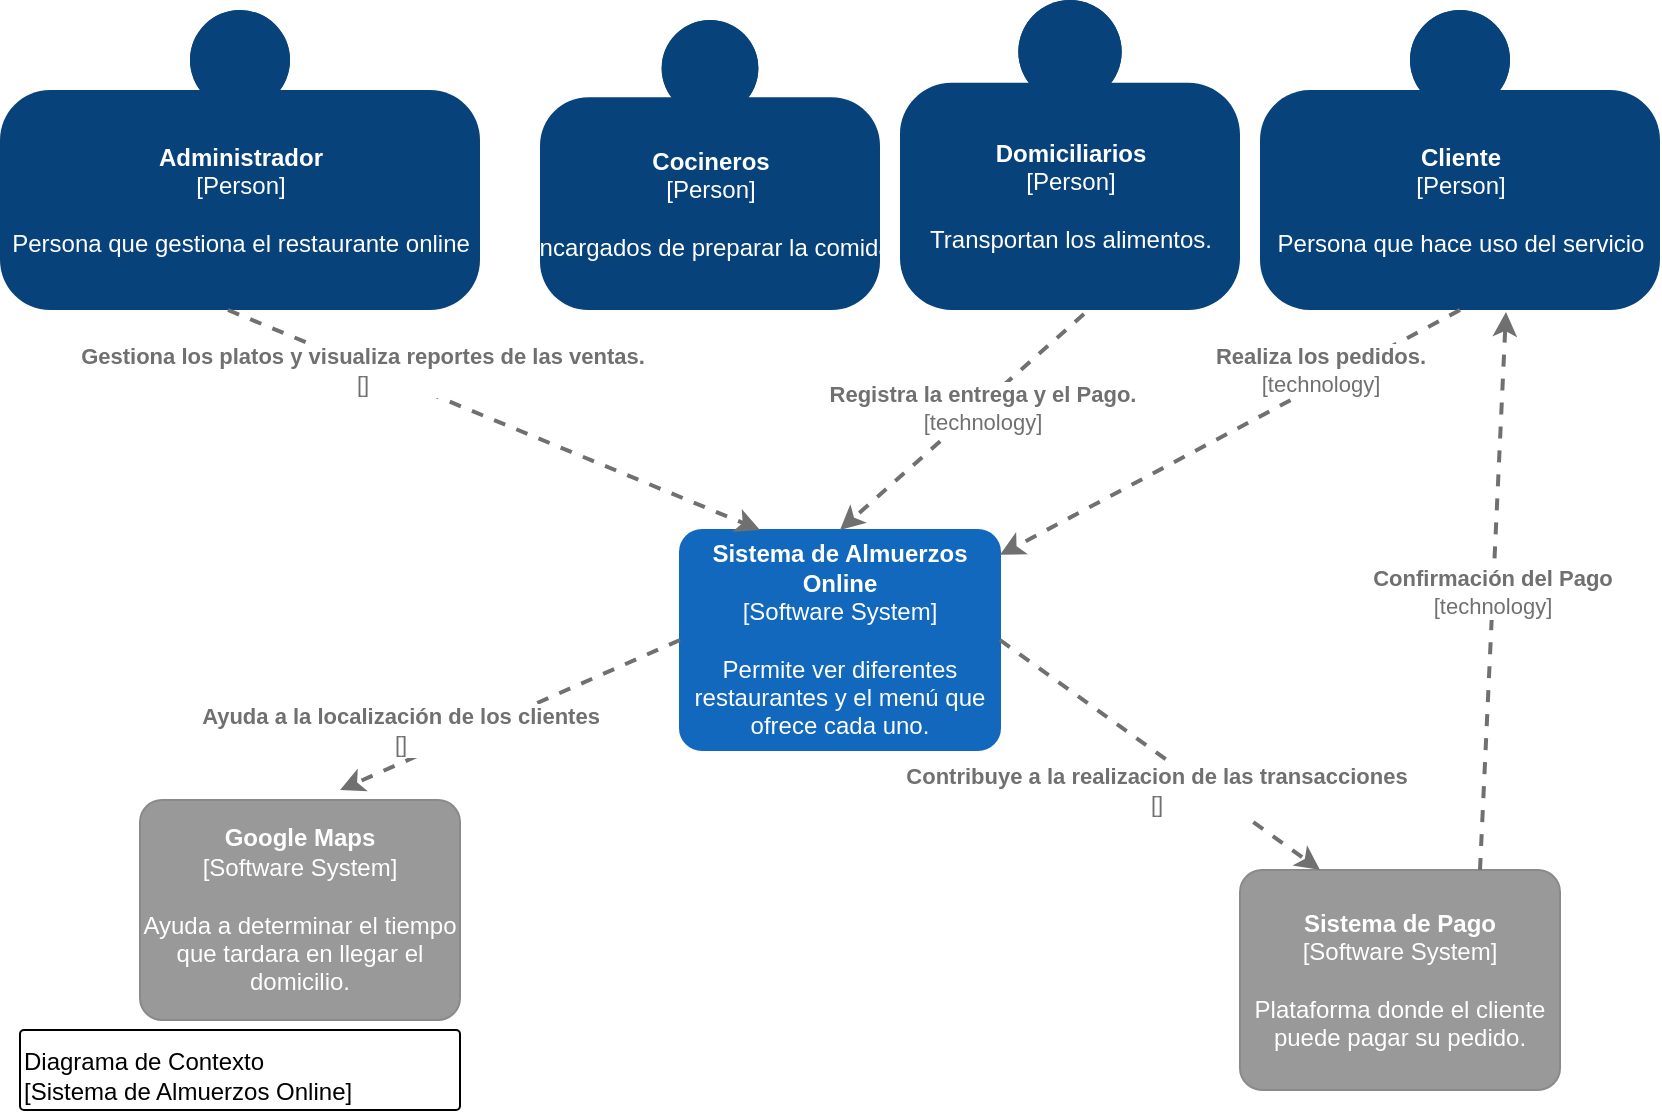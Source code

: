 <mxfile version="14.4.2" type="github" pages="3">
  <diagram id="F5RJsY-xPunRCq_uTcoo" name="Digrama Contexto">
    <mxGraphModel dx="1320" dy="516" grid="1" gridSize="10" guides="1" tooltips="1" connect="1" arrows="1" fold="1" page="1" pageScale="1" pageWidth="827" pageHeight="1169" math="0" shadow="0">
      <root>
        <mxCell id="0" />
        <mxCell id="1" parent="0" />
        <object placeholders="1" c4Name="Administrador" c4Type="Person" c4Description="Persona que gestiona el restaurante online" label="&lt;b&gt;%c4Name%&lt;/b&gt;&lt;div&gt;[%c4Type%]&lt;/div&gt;&lt;br&gt;&lt;div&gt;%c4Description%&lt;/div&gt;" id="WCCtJTzR_3BLSYBPGst0-1">
          <mxCell style="html=1;dashed=0;whitespace=wrap;fillColor=#08427b;strokeColor=none;fontColor=#ffffff;shape=mxgraph.c4.person;align=center;metaEdit=1;points=[[0.5,0,0],[1,0.5,0],[1,0.75,0],[0.75,1,0],[0.5,1,0],[0.25,1,0],[0,0.75,0],[0,0.5,0]];metaData={&quot;c4Type&quot;:{&quot;editable&quot;:false}};" parent="1" vertex="1">
            <mxGeometry y="80" width="240" height="150" as="geometry" />
          </mxCell>
        </object>
        <object placeholders="1" c4Name="Cliente" c4Type="Person" c4Description="Persona que hace uso del servicio" label="&lt;b&gt;%c4Name%&lt;/b&gt;&lt;div&gt;[%c4Type%]&lt;/div&gt;&lt;br&gt;&lt;div&gt;%c4Description%&lt;/div&gt;" id="WCCtJTzR_3BLSYBPGst0-2">
          <mxCell style="html=1;dashed=0;whitespace=wrap;fillColor=#08427b;strokeColor=none;fontColor=#ffffff;shape=mxgraph.c4.person;align=center;metaEdit=1;points=[[0.5,0,0],[1,0.5,0],[1,0.75,0],[0.75,1,0],[0.5,1,0],[0.25,1,0],[0,0.75,0],[0,0.5,0]];metaData={&quot;c4Type&quot;:{&quot;editable&quot;:false}};" parent="1" vertex="1">
            <mxGeometry x="630" y="80" width="200" height="150" as="geometry" />
          </mxCell>
        </object>
        <object placeholders="1" c4Name="Domiciliarios" c4Type="Person" c4Description="Transportan los alimentos." label="&lt;b&gt;%c4Name%&lt;/b&gt;&lt;div&gt;[%c4Type%]&lt;/div&gt;&lt;br&gt;&lt;div&gt;%c4Description%&lt;/div&gt;" id="WCCtJTzR_3BLSYBPGst0-3">
          <mxCell style="html=1;dashed=0;whitespace=wrap;fillColor=#08427b;strokeColor=none;fontColor=#ffffff;shape=mxgraph.c4.person;align=center;metaEdit=1;points=[[0.5,0,0],[1,0.5,0],[1,0.75,0],[0.75,1,0],[0.5,1,0],[0.25,1,0],[0,0.75,0],[0,0.5,0]];metaData={&quot;c4Type&quot;:{&quot;editable&quot;:false}};" parent="1" vertex="1">
            <mxGeometry x="450" y="75" width="170" height="155" as="geometry" />
          </mxCell>
        </object>
        <object placeholders="1" c4Name="Cocineros" c4Type="Person" c4Description="Encargados de preparar la comida." label="&lt;b&gt;%c4Name%&lt;/b&gt;&lt;div&gt;[%c4Type%]&lt;/div&gt;&lt;br&gt;&lt;div&gt;%c4Description%&lt;/div&gt;" id="WCCtJTzR_3BLSYBPGst0-5">
          <mxCell style="html=1;dashed=0;whitespace=wrap;fillColor=#08427b;strokeColor=none;fontColor=#ffffff;shape=mxgraph.c4.person;align=center;metaEdit=1;points=[[0.5,0,0],[1,0.5,0],[1,0.75,0],[0.75,1,0],[0.5,1,0],[0.25,1,0],[0,0.75,0],[0,0.5,0]];metaData={&quot;c4Type&quot;:{&quot;editable&quot;:false}};" parent="1" vertex="1">
            <mxGeometry x="270" y="85" width="170" height="145" as="geometry" />
          </mxCell>
        </object>
        <object placeholders="1" c4Name="Sistema de Pago" c4Type="Software System" c4Description="Plataforma donde el cliente puede pagar su pedido." label="&lt;b&gt;%c4Name%&lt;/b&gt;&lt;div&gt;[%c4Type%]&lt;/div&gt;&lt;br&gt;&lt;div&gt;%c4Description%&lt;/div&gt;" id="WCCtJTzR_3BLSYBPGst0-7">
          <mxCell style="rounded=1;whiteSpace=wrap;html=1;labelBackgroundColor=none;fillColor=#999999;fontColor=#ffffff;align=center;arcSize=10;strokeColor=#8A8A8A;metaEdit=1;metaData={&quot;c4Type&quot;:{&quot;editable&quot;:false}};points=[[0.25,0,0],[0.5,0,0],[0.75,0,0],[1,0.25,0],[1,0.5,0],[1,0.75,0],[0.75,1,0],[0.5,1,0],[0.25,1,0],[0,0.75,0],[0,0.5,0],[0,0.25,0]];" parent="1" vertex="1">
            <mxGeometry x="620" y="510" width="160" height="110.0" as="geometry" />
          </mxCell>
        </object>
        <object placeholders="1" c4Name="Google Maps" c4Type="Software System" c4Description="Ayuda a determinar el tiempo que tardara en llegar el domicilio." label="&lt;b&gt;%c4Name%&lt;/b&gt;&lt;div&gt;[%c4Type%]&lt;/div&gt;&lt;br&gt;&lt;div&gt;%c4Description%&lt;/div&gt;" id="WCCtJTzR_3BLSYBPGst0-8">
          <mxCell style="rounded=1;whiteSpace=wrap;html=1;labelBackgroundColor=none;fillColor=#999999;fontColor=#ffffff;align=center;arcSize=10;strokeColor=#8A8A8A;metaEdit=1;metaData={&quot;c4Type&quot;:{&quot;editable&quot;:false}};points=[[0.25,0,0],[0.5,0,0],[0.75,0,0],[1,0.25,0],[1,0.5,0],[1,0.75,0],[0.75,1,0],[0.5,1,0],[0.25,1,0],[0,0.75,0],[0,0.5,0],[0,0.25,0]];" parent="1" vertex="1">
            <mxGeometry x="70" y="475" width="160" height="110.0" as="geometry" />
          </mxCell>
        </object>
        <object placeholders="1" c4Name="Sistema de Almuerzos Online" c4Type="Software System" c4Description="Permite ver diferentes restaurantes y el menú que ofrece cada uno." label="&lt;b&gt;%c4Name%&lt;/b&gt;&lt;div&gt;[%c4Type%]&lt;/div&gt;&lt;br&gt;&lt;div&gt;%c4Description%&lt;/div&gt;" id="WCCtJTzR_3BLSYBPGst0-6">
          <mxCell style="rounded=1;whiteSpace=wrap;html=1;labelBackgroundColor=none;fillColor=#1168BD;fontColor=#ffffff;align=center;arcSize=10;strokeColor=#1168BD;metaEdit=1;metaData={&quot;c4Type&quot;:{&quot;editable&quot;:false}};points=[[0.25,0,0],[0.5,0,0],[0.75,0,0],[1,0.25,0],[1,0.5,0],[1,0.75,0],[0.75,1,0],[0.5,1,0],[0.25,1,0],[0,0.75,0],[0,0.5,0],[0,0.25,0]];" parent="1" vertex="1">
            <mxGeometry x="340" y="340" width="160" height="110.0" as="geometry" />
          </mxCell>
        </object>
        <object placeholders="1" c4Type="Relationship" c4Technology="" c4Description="Ayuda a la localización de los clientes" label="&lt;div style=&quot;text-align: left&quot;&gt;&lt;div style=&quot;text-align: center&quot;&gt;&lt;b&gt;%c4Description%&lt;/b&gt;&lt;/div&gt;&lt;div style=&quot;text-align: center&quot;&gt;[%c4Technology%]&lt;/div&gt;&lt;/div&gt;" id="WCCtJTzR_3BLSYBPGst0-23">
          <mxCell style="edgeStyle=none;rounded=0;html=1;jettySize=auto;orthogonalLoop=1;strokeColor=#707070;strokeWidth=2;fontColor=#707070;jumpStyle=none;dashed=1;metaEdit=1;metaData={&quot;c4Type&quot;:{&quot;editable&quot;:false}};exitX=0;exitY=0.5;exitDx=0;exitDy=0;exitPerimeter=0;" parent="1" source="WCCtJTzR_3BLSYBPGst0-6" edge="1">
            <mxGeometry x="0.574" y="-15" width="160" relative="1" as="geometry">
              <mxPoint x="100" y="460" as="sourcePoint" />
              <mxPoint x="170" y="470" as="targetPoint" />
              <mxPoint as="offset" />
            </mxGeometry>
          </mxCell>
        </object>
        <object placeholders="1" c4Type="Relationship" c4Technology="" c4Description="Contribuye a la realizacion de las transacciones" label="&lt;div style=&quot;text-align: left&quot;&gt;&lt;div style=&quot;text-align: center&quot;&gt;&lt;b&gt;%c4Description%&lt;/b&gt;&lt;/div&gt;&lt;div style=&quot;text-align: center&quot;&gt;[%c4Technology%]&lt;/div&gt;&lt;/div&gt;" id="WCCtJTzR_3BLSYBPGst0-24">
          <mxCell style="edgeStyle=none;rounded=0;html=1;jettySize=auto;orthogonalLoop=1;strokeColor=#707070;strokeWidth=2;fontColor=#707070;jumpStyle=none;dashed=1;metaEdit=1;metaData={&quot;c4Type&quot;:{&quot;editable&quot;:false}};exitX=1;exitY=0.5;exitDx=0;exitDy=0;exitPerimeter=0;entryX=0.25;entryY=0;entryDx=0;entryDy=0;entryPerimeter=0;" parent="1" source="WCCtJTzR_3BLSYBPGst0-6" target="WCCtJTzR_3BLSYBPGst0-7" edge="1">
            <mxGeometry x="0.084" y="-16" width="160" relative="1" as="geometry">
              <mxPoint x="330" y="380" as="sourcePoint" />
              <mxPoint x="660" y="470" as="targetPoint" />
              <mxPoint as="offset" />
            </mxGeometry>
          </mxCell>
        </object>
        <object placeholders="1" c4Type="Relationship" c4Technology="" c4Description="Gestiona los platos y visualiza reportes de las ventas." label="&lt;div style=&quot;text-align: left&quot;&gt;&lt;div style=&quot;text-align: center&quot;&gt;&lt;b&gt;%c4Description%&lt;/b&gt;&lt;/div&gt;&lt;div style=&quot;text-align: center&quot;&gt;[%c4Technology%]&lt;/div&gt;&lt;/div&gt;" id="WCCtJTzR_3BLSYBPGst0-25">
          <mxCell style="edgeStyle=none;rounded=0;html=1;entryX=0.25;entryY=0;jettySize=auto;orthogonalLoop=1;strokeColor=#707070;strokeWidth=2;fontColor=#707070;jumpStyle=none;dashed=1;metaEdit=1;metaData={&quot;c4Type&quot;:{&quot;editable&quot;:false}};exitX=0.475;exitY=1;exitDx=0;exitDy=0;exitPerimeter=0;entryDx=0;entryDy=0;entryPerimeter=0;" parent="1" source="WCCtJTzR_3BLSYBPGst0-1" target="WCCtJTzR_3BLSYBPGst0-6" edge="1">
            <mxGeometry x="-0.497" y="-3" width="160" relative="1" as="geometry">
              <mxPoint x="330" y="380" as="sourcePoint" />
              <mxPoint x="490" y="380" as="targetPoint" />
              <mxPoint x="1" as="offset" />
            </mxGeometry>
          </mxCell>
        </object>
        <object placeholders="1" c4Type="Relationship" c4Technology="technology" c4Description="Registra la entrega y el Pago." label="&lt;div style=&quot;text-align: left&quot;&gt;&lt;div style=&quot;text-align: center&quot;&gt;&lt;b&gt;%c4Description%&lt;/b&gt;&lt;/div&gt;&lt;div style=&quot;text-align: center&quot;&gt;[%c4Technology%]&lt;/div&gt;&lt;/div&gt;" id="WCCtJTzR_3BLSYBPGst0-26">
          <mxCell style="edgeStyle=none;rounded=0;html=1;jettySize=auto;orthogonalLoop=1;strokeColor=#707070;strokeWidth=2;fontColor=#707070;jumpStyle=none;dashed=1;metaEdit=1;metaData={&quot;c4Type&quot;:{&quot;editable&quot;:false}};exitX=0.541;exitY=1.013;exitDx=0;exitDy=0;exitPerimeter=0;entryX=0.5;entryY=0;entryDx=0;entryDy=0;entryPerimeter=0;" parent="1" source="WCCtJTzR_3BLSYBPGst0-3" target="WCCtJTzR_3BLSYBPGst0-6" edge="1">
            <mxGeometry x="-0.132" y="1" width="160" relative="1" as="geometry">
              <mxPoint x="330" y="380" as="sourcePoint" />
              <mxPoint x="490" y="380" as="targetPoint" />
              <mxPoint x="1" as="offset" />
            </mxGeometry>
          </mxCell>
        </object>
        <object placeholders="1" c4Type="Relationship" c4Technology="technology" c4Description="Realiza los pedidos." label="&lt;div style=&quot;text-align: left&quot;&gt;&lt;div style=&quot;text-align: center&quot;&gt;&lt;b&gt;%c4Description%&lt;/b&gt;&lt;/div&gt;&lt;div style=&quot;text-align: center&quot;&gt;[%c4Technology%]&lt;/div&gt;&lt;/div&gt;" id="WCCtJTzR_3BLSYBPGst0-27">
          <mxCell style="edgeStyle=none;rounded=0;html=1;jettySize=auto;orthogonalLoop=1;strokeColor=#707070;strokeWidth=2;fontColor=#707070;jumpStyle=none;dashed=1;metaEdit=1;metaData={&quot;c4Type&quot;:{&quot;editable&quot;:false}};exitX=0.5;exitY=1;exitDx=0;exitDy=0;exitPerimeter=0;" parent="1" source="WCCtJTzR_3BLSYBPGst0-2" target="WCCtJTzR_3BLSYBPGst0-6" edge="1">
            <mxGeometry x="-0.417" y="-6" width="160" relative="1" as="geometry">
              <mxPoint x="360" y="260" as="sourcePoint" />
              <mxPoint x="490" y="380" as="targetPoint" />
              <mxPoint as="offset" />
            </mxGeometry>
          </mxCell>
        </object>
        <object placeholders="1" c4Type="Relationship" c4Technology="technology" c4Description="Confirmación del Pago" label="&lt;div style=&quot;text-align: left&quot;&gt;&lt;div style=&quot;text-align: center&quot;&gt;&lt;b&gt;%c4Description%&lt;/b&gt;&lt;/div&gt;&lt;div style=&quot;text-align: center&quot;&gt;[%c4Technology%]&lt;/div&gt;&lt;/div&gt;" id="WCCtJTzR_3BLSYBPGst0-29">
          <mxCell style="edgeStyle=none;rounded=0;html=1;jettySize=auto;orthogonalLoop=1;strokeColor=#707070;strokeWidth=2;fontColor=#707070;jumpStyle=none;dashed=1;metaEdit=1;metaData={&quot;c4Type&quot;:{&quot;editable&quot;:false}};entryX=0.615;entryY=1.007;entryDx=0;entryDy=0;entryPerimeter=0;exitX=0.75;exitY=0;exitDx=0;exitDy=0;exitPerimeter=0;" parent="1" source="WCCtJTzR_3BLSYBPGst0-7" target="WCCtJTzR_3BLSYBPGst0-2" edge="1">
            <mxGeometry width="160" relative="1" as="geometry">
              <mxPoint x="730" y="500" as="sourcePoint" />
              <mxPoint x="615" y="390" as="targetPoint" />
            </mxGeometry>
          </mxCell>
        </object>
        <object placeholders="1" c4Name="Diagrama de Contexto" c4Type="ExecutionEnvironment" c4Application="Sistema de Almuerzos Online" label="&lt;div style=&quot;text-align: left&quot;&gt;%c4Name%&lt;/div&gt;&lt;div style=&quot;text-align: left&quot;&gt;[%c4Application%]&lt;/div&gt;" id="WCCtJTzR_3BLSYBPGst0-30">
          <mxCell style="rounded=1;whiteSpace=wrap;html=1;labelBackgroundColor=none;fillColor=#ffffff;fontColor=#000000;align=left;arcSize=5;strokeColor=#000000;verticalAlign=bottom;metaEdit=1;metaData={&quot;c4Type&quot;:{&quot;editable&quot;:false}};points=[[0.25,0,0],[0.5,0,0],[0.75,0,0],[1,0.25,0],[1,0.5,0],[1,0.75,0],[0.75,1,0],[0.5,1,0],[0.25,1,0],[0,0.75,0],[0,0.5,0],[0,0.25,0]];" parent="1" vertex="1">
            <mxGeometry x="10" y="590" width="220" height="40" as="geometry" />
          </mxCell>
        </object>
      </root>
    </mxGraphModel>
  </diagram>
  <diagram id="TQxTPyyYKWaRZZcY6R3i" name="Diagrama Contenedores">
    <mxGraphModel dx="2147" dy="516" grid="1" gridSize="10" guides="1" tooltips="1" connect="1" arrows="1" fold="1" page="1" pageScale="1" pageWidth="827" pageHeight="1169" math="0" shadow="0">
      <root>
        <mxCell id="zn6qWteirOUuUzFL4-jA-0" />
        <mxCell id="zn6qWteirOUuUzFL4-jA-1" parent="zn6qWteirOUuUzFL4-jA-0" />
        <object placeholders="1" c4Name="Sistema de almuerzos online" c4Type="ExecutionEnvironment" c4Application="Software System" label="&lt;div style=&quot;text-align: left&quot;&gt;%c4Name%&lt;/div&gt;&lt;div style=&quot;text-align: left&quot;&gt;[%c4Application%]&lt;/div&gt;" id="p14gOzwDNiFm9QckHaCx-2">
          <mxCell style="rounded=1;whiteSpace=wrap;html=1;labelBackgroundColor=none;fillColor=#ffffff;fontColor=#000000;align=left;arcSize=5;strokeColor=#000000;verticalAlign=bottom;metaEdit=1;metaData={&quot;c4Type&quot;:{&quot;editable&quot;:false}};points=[[0.25,0,0],[0.5,0,0],[0.75,0,0],[1,0.25,0],[1,0.5,0],[1,0.75,0],[0.75,1,0],[0.5,1,0],[0.25,1,0],[0,0.75,0],[0,0.5,0],[0,0.25,0]];dashed=1;" parent="zn6qWteirOUuUzFL4-jA-1" vertex="1">
            <mxGeometry x="10" y="300" width="760" height="380" as="geometry" />
          </mxCell>
        </object>
        <object placeholders="1" c4Name="Administrador" c4Type="Person" c4Description="Persona que gestiona el restaurante online" label="&lt;b&gt;%c4Name%&lt;/b&gt;&lt;div&gt;[%c4Type%]&lt;/div&gt;&lt;br&gt;&lt;div&gt;%c4Description%&lt;/div&gt;" id="r7yH9DiAumCWhPZAGdH2-1">
          <mxCell style="html=1;dashed=0;whitespace=wrap;fillColor=#08427b;strokeColor=none;fontColor=#ffffff;shape=mxgraph.c4.person;align=center;metaEdit=1;points=[[0.5,0,0],[1,0.5,0],[1,0.75,0],[0.75,1,0],[0.5,1,0],[0.25,1,0],[0,0.75,0],[0,0.5,0]];metaData={&quot;c4Type&quot;:{&quot;editable&quot;:false}};" parent="zn6qWteirOUuUzFL4-jA-1" vertex="1">
            <mxGeometry x="40" y="35" width="240" height="150" as="geometry" />
          </mxCell>
        </object>
        <object placeholders="1" c4Name="Domiciliarios" c4Type="Person" c4Description="Transportan los alimentos." label="&lt;b&gt;%c4Name%&lt;/b&gt;&lt;div&gt;[%c4Type%]&lt;/div&gt;&lt;br&gt;&lt;div&gt;%c4Description%&lt;/div&gt;" id="mSUpQ_jrDFgNGp2VcmOp-0">
          <mxCell style="html=1;dashed=0;whitespace=wrap;fillColor=#08427b;strokeColor=none;fontColor=#ffffff;shape=mxgraph.c4.person;align=center;metaEdit=1;points=[[0.5,0,0],[1,0.5,0],[1,0.75,0],[0.75,1,0],[0.5,1,0],[0.25,1,0],[0,0.75,0],[0,0.5,0]];metaData={&quot;c4Type&quot;:{&quot;editable&quot;:false}};" parent="zn6qWteirOUuUzFL4-jA-1" vertex="1">
            <mxGeometry x="540" y="30" width="170" height="155" as="geometry" />
          </mxCell>
        </object>
        <object placeholders="1" c4Name="Cliente" c4Type="Person" c4Description="Persona que hace uso del servicio" label="&lt;b&gt;%c4Name%&lt;/b&gt;&lt;div&gt;[%c4Type%]&lt;/div&gt;&lt;br&gt;&lt;div&gt;%c4Description%&lt;/div&gt;" id="Zk30cCzoRHdFQQYTcKE0-0">
          <mxCell style="html=1;dashed=0;whitespace=wrap;fillColor=#08427b;strokeColor=none;fontColor=#ffffff;shape=mxgraph.c4.person;align=center;metaEdit=1;points=[[0.5,0,0],[1,0.5,0],[1,0.75,0],[0.75,1,0],[0.5,1,0],[0.25,1,0],[0,0.75,0],[0,0.5,0]];metaData={&quot;c4Type&quot;:{&quot;editable&quot;:false}};" parent="zn6qWteirOUuUzFL4-jA-1" vertex="1">
            <mxGeometry x="304" y="35" width="200" height="150" as="geometry" />
          </mxCell>
        </object>
        <object placeholders="1" c4Type="Database" c4Technology="MySQL" c4Description="Registra información de los usuarios y posee credenciales de autenticación,etc." label="%c4Type%&lt;div&gt;[Container:&amp;nbsp;%c4Technology%]&lt;/div&gt;&lt;br&gt;&lt;div&gt;%c4Description%&lt;/div&gt;" id="p14gOzwDNiFm9QckHaCx-1">
          <mxCell style="shape=cylinder;whiteSpace=wrap;html=1;boundedLbl=1;rounded=0;labelBackgroundColor=none;fillColor=#438DD5;fontSize=12;fontColor=#ffffff;align=center;strokeColor=#3C7FC0;metaEdit=1;points=[[0.5,0,0],[1,0.25,0],[1,0.5,0],[1,0.75,0],[0.5,1,0],[0,0.75,0],[0,0.5,0],[0,0.25,0]];metaData={&quot;c4Type&quot;:{&quot;editable&quot;:false}};" parent="zn6qWteirOUuUzFL4-jA-1" vertex="1">
            <mxGeometry x="30" y="470" width="160" height="150" as="geometry" />
          </mxCell>
        </object>
        <object placeholders="1" c4Type="Relationship" c4Technology="technology" c4Description="Gestiona los platos y visualiza reportes de las ventas." label="&lt;div style=&quot;text-align: left&quot;&gt;&lt;div style=&quot;text-align: center&quot;&gt;&lt;b&gt;%c4Description%&lt;/b&gt;&lt;/div&gt;&lt;div style=&quot;text-align: center&quot;&gt;[%c4Technology%]&lt;/div&gt;&lt;/div&gt;" id="RBEYqR_mvU8Jb_QxR-2N-0">
          <mxCell style="edgeStyle=none;rounded=0;html=1;jettySize=auto;orthogonalLoop=1;strokeColor=#707070;strokeWidth=2;fontColor=#707070;jumpStyle=none;dashed=1;metaEdit=1;metaData={&quot;c4Type&quot;:{&quot;editable&quot;:false}};exitX=0.5;exitY=1;exitDx=0;exitDy=0;exitPerimeter=0;entryX=0.456;entryY=0.009;entryDx=0;entryDy=0;entryPerimeter=0;" parent="zn6qWteirOUuUzFL4-jA-1" source="r7yH9DiAumCWhPZAGdH2-1" target="RBEYqR_mvU8Jb_QxR-2N-2" edge="1">
            <mxGeometry width="160" relative="1" as="geometry">
              <mxPoint x="330" y="330" as="sourcePoint" />
              <mxPoint x="152.75" y="330" as="targetPoint" />
            </mxGeometry>
          </mxCell>
        </object>
        <object placeholders="1" c4Type="Relationship" c4Technology="technology" c4Description="Registra el pago, si el domicilio no ha sido pagado previamente." label="&lt;div style=&quot;text-align: left&quot;&gt;&lt;div style=&quot;text-align: center&quot;&gt;&lt;b&gt;%c4Description%&lt;/b&gt;&lt;/div&gt;&lt;div style=&quot;text-align: center&quot;&gt;[%c4Technology%]&lt;/div&gt;&lt;/div&gt;" id="RBEYqR_mvU8Jb_QxR-2N-1">
          <mxCell style="edgeStyle=none;rounded=0;html=1;jettySize=auto;orthogonalLoop=1;strokeColor=#707070;strokeWidth=2;fontColor=#707070;jumpStyle=none;dashed=1;metaEdit=1;metaData={&quot;c4Type&quot;:{&quot;editable&quot;:false}};exitX=0.5;exitY=1;exitDx=0;exitDy=0;exitPerimeter=0;entryX=0.563;entryY=0.009;entryDx=0;entryDy=0;entryPerimeter=0;" parent="zn6qWteirOUuUzFL4-jA-1" source="mSUpQ_jrDFgNGp2VcmOp-0" target="RBEYqR_mvU8Jb_QxR-2N-3" edge="1">
            <mxGeometry x="0.089" y="10" width="160" relative="1" as="geometry">
              <mxPoint x="330" y="330" as="sourcePoint" />
              <mxPoint x="510" y="330" as="targetPoint" />
              <mxPoint as="offset" />
            </mxGeometry>
          </mxCell>
        </object>
        <object placeholders="1" c4Name="Web Aplication" c4Type="Container" c4Technology="technology" c4Description="Contiene elementos estáticos y el menú de los restaurantes. " label="&lt;b&gt;%c4Name%&lt;/b&gt;&lt;div&gt;[%c4Type%: %c4Technology%]&lt;/div&gt;&lt;br&gt;&lt;div&gt;%c4Description%&lt;/div&gt;" id="RBEYqR_mvU8Jb_QxR-2N-2">
          <mxCell style="rounded=1;whiteSpace=wrap;html=1;labelBackgroundColor=none;fillColor=#438DD5;fontColor=#ffffff;align=center;arcSize=10;strokeColor=#3C7FC0;metaEdit=1;metaData={&quot;c4Type&quot;:{&quot;editable&quot;:false}};points=[[0.25,0,0],[0.5,0,0],[0.75,0,0],[1,0.25,0],[1,0.5,0],[1,0.75,0],[0.75,1,0],[0.5,1,0],[0.25,1,0],[0,0.75,0],[0,0.5,0],[0,0.25,0]];dashed=1;" parent="zn6qWteirOUuUzFL4-jA-1" vertex="1">
            <mxGeometry x="20" y="330" width="160" height="110.0" as="geometry" />
          </mxCell>
        </object>
        <object placeholders="1" c4Name="Escritorio App" c4Type="Container" c4Technology="technology" c4Description="Proporciona funciones limitadas." label="&lt;b&gt;%c4Name%&lt;/b&gt;&lt;div&gt;[%c4Type%: %c4Technology%]&lt;/div&gt;&lt;br&gt;&lt;div&gt;%c4Description%&lt;/div&gt;" id="RBEYqR_mvU8Jb_QxR-2N-3">
          <mxCell style="rounded=1;whiteSpace=wrap;html=1;labelBackgroundColor=none;fillColor=#438DD5;fontColor=#ffffff;align=center;arcSize=10;strokeColor=#3C7FC0;metaEdit=1;metaData={&quot;c4Type&quot;:{&quot;editable&quot;:false}};points=[[0.25,0,0],[0.5,0,0],[0.75,0,0],[1,0.25,0],[1,0.5,0],[1,0.75,0],[0.75,1,0],[0.5,1,0],[0.25,1,0],[0,0.75,0],[0,0.5,0],[0,0.25,0]];dashed=1;" parent="zn6qWteirOUuUzFL4-jA-1" vertex="1">
            <mxGeometry x="580" y="330" width="160" height="110.0" as="geometry" />
          </mxCell>
        </object>
        <object placeholders="1" c4Name="Aplicación de Pago" c4Type="Container" c4Technology="technology" c4Description="Proporciona todas las funcionalidades para realizar el pago respectivo a traves del navegador web." label="&lt;b&gt;%c4Name%&lt;/b&gt;&lt;div&gt;[%c4Type%: %c4Technology%]&lt;/div&gt;&lt;br&gt;&lt;div&gt;%c4Description%&lt;/div&gt;" id="RBEYqR_mvU8Jb_QxR-2N-4">
          <mxCell style="rounded=1;whiteSpace=wrap;html=1;labelBackgroundColor=none;fillColor=#438DD5;fontColor=#ffffff;align=center;arcSize=10;strokeColor=#3C7FC0;metaEdit=1;metaData={&quot;c4Type&quot;:{&quot;editable&quot;:false}};points=[[0.25,0,0],[0.5,0,0],[0.75,0,0],[1,0.25,0],[1,0.5,0],[1,0.75,0],[0.75,1,0],[0.5,1,0],[0.25,1,0],[0,0.75,0],[0,0.5,0],[0,0.25,0]];dashed=1;" parent="zn6qWteirOUuUzFL4-jA-1" vertex="1">
            <mxGeometry x="380" y="330" width="160" height="110.0" as="geometry" />
          </mxCell>
        </object>
        <object placeholders="1" c4Type="Relationship" c4Technology="technology" c4Description="Observa el valor a pagar y realiza el pago." label="&lt;div style=&quot;text-align: left&quot;&gt;&lt;div style=&quot;text-align: center&quot;&gt;&lt;b&gt;%c4Description%&lt;/b&gt;&lt;/div&gt;&lt;div style=&quot;text-align: center&quot;&gt;[%c4Technology%]&lt;/div&gt;&lt;/div&gt;" id="RBEYqR_mvU8Jb_QxR-2N-5">
          <mxCell style="edgeStyle=none;rounded=0;html=1;entryX=0.5;entryY=0;jettySize=auto;orthogonalLoop=1;strokeColor=#707070;strokeWidth=2;fontColor=#707070;jumpStyle=none;dashed=1;metaEdit=1;metaData={&quot;c4Type&quot;:{&quot;editable&quot;:false}};exitX=0.5;exitY=1;exitDx=0;exitDy=0;exitPerimeter=0;entryDx=0;entryDy=0;entryPerimeter=0;" parent="zn6qWteirOUuUzFL4-jA-1" source="Zk30cCzoRHdFQQYTcKE0-0" target="RBEYqR_mvU8Jb_QxR-2N-4" edge="1">
            <mxGeometry x="-0.392" y="3" width="160" relative="1" as="geometry">
              <mxPoint x="330" y="330" as="sourcePoint" />
              <mxPoint x="490" y="330" as="targetPoint" />
              <mxPoint as="offset" />
            </mxGeometry>
          </mxCell>
        </object>
        <object placeholders="1" c4Name="Sistema de Pago" c4Type="Software System" c4Description="Plataforma donde el cliente puede pagar su pedido." label="&lt;b&gt;%c4Name%&lt;/b&gt;&lt;div&gt;[%c4Type%]&lt;/div&gt;&lt;br&gt;&lt;div&gt;%c4Description%&lt;/div&gt;" id="z3pq_R9s9rTgowomA2v3-1">
          <mxCell style="rounded=1;whiteSpace=wrap;html=1;labelBackgroundColor=none;fillColor=#999999;fontColor=#ffffff;align=center;arcSize=10;strokeColor=#8A8A8A;metaEdit=1;metaData={&quot;c4Type&quot;:{&quot;editable&quot;:false}};points=[[0.25,0,0],[0.5,0,0],[0.75,0,0],[1,0.25,0],[1,0.5,0],[1,0.75,0],[0.75,1,0],[0.5,1,0],[0.25,1,0],[0,0.75,0],[0,0.5,0],[0,0.25,0]];" parent="zn6qWteirOUuUzFL4-jA-1" vertex="1">
            <mxGeometry x="790" y="330" width="160" height="110.0" as="geometry" />
          </mxCell>
        </object>
        <object placeholders="1" c4Name="Google Maps" c4Type="Software System" c4Description="Ayuda a determinar el tiempo que tardara en llegar el domicilio." label="&lt;b&gt;%c4Name%&lt;/b&gt;&lt;div&gt;[%c4Type%]&lt;/div&gt;&lt;br&gt;&lt;div&gt;%c4Description%&lt;/div&gt;" id="ox3SjPpwrg4cUNn8UbEY-0">
          <mxCell style="rounded=1;whiteSpace=wrap;html=1;labelBackgroundColor=none;fillColor=#999999;fontColor=#ffffff;align=center;arcSize=10;strokeColor=#8A8A8A;metaEdit=1;metaData={&quot;c4Type&quot;:{&quot;editable&quot;:false}};points=[[0.25,0,0],[0.5,0,0],[0.75,0,0],[1,0.25,0],[1,0.5,0],[1,0.75,0],[0.75,1,0],[0.5,1,0],[0.25,1,0],[0,0.75,0],[0,0.5,0],[0,0.25,0]];" parent="zn6qWteirOUuUzFL4-jA-1" vertex="1">
            <mxGeometry x="800" y="510" width="160" height="110.0" as="geometry" />
          </mxCell>
        </object>
        <object placeholders="1" c4Type="Relationship" c4Technology="technology" c4Description="Entrega el navegador web al consumidor." label="&lt;div style=&quot;text-align: left&quot;&gt;&lt;div style=&quot;text-align: center&quot;&gt;&lt;b&gt;%c4Description%&lt;/b&gt;&lt;/div&gt;&lt;div style=&quot;text-align: center&quot;&gt;[%c4Technology%]&lt;/div&gt;&lt;/div&gt;" id="ox3SjPpwrg4cUNn8UbEY-1">
          <mxCell style="edgeStyle=none;rounded=0;html=1;jettySize=auto;orthogonalLoop=1;strokeColor=#707070;strokeWidth=2;fontColor=#707070;jumpStyle=none;dashed=1;metaEdit=1;metaData={&quot;c4Type&quot;:{&quot;editable&quot;:false}};exitX=1;exitY=0.5;exitDx=0;exitDy=0;exitPerimeter=0;" parent="zn6qWteirOUuUzFL4-jA-1" source="RBEYqR_mvU8Jb_QxR-2N-2" edge="1">
            <mxGeometry width="160" relative="1" as="geometry">
              <mxPoint x="200" y="384.5" as="sourcePoint" />
              <mxPoint x="270" y="385" as="targetPoint" />
            </mxGeometry>
          </mxCell>
        </object>
        <object placeholders="1" c4Type="Relationship" c4Technology="technology" c4Description="Envía e-mail" label="&lt;div style=&quot;text-align: left&quot;&gt;&lt;div style=&quot;text-align: center&quot;&gt;&lt;b&gt;%c4Description%&lt;/b&gt;&lt;/div&gt;&lt;div style=&quot;text-align: center&quot;&gt;[%c4Technology%]&lt;/div&gt;&lt;/div&gt;" id="2ekz1SItHWI0hyqePvP1-0">
          <mxCell style="edgeStyle=none;rounded=0;html=1;jettySize=auto;orthogonalLoop=1;strokeColor=#707070;strokeWidth=2;fontColor=#707070;jumpStyle=none;dashed=1;metaEdit=1;metaData={&quot;c4Type&quot;:{&quot;editable&quot;:false}};exitX=0.613;exitY=0.009;exitDx=0;exitDy=0;exitPerimeter=0;" parent="zn6qWteirOUuUzFL4-jA-1" source="z3pq_R9s9rTgowomA2v3-1" edge="1">
            <mxGeometry width="160" relative="1" as="geometry">
              <mxPoint x="660" y="310" as="sourcePoint" />
              <mxPoint x="490" y="180" as="targetPoint" />
              <Array as="points">
                <mxPoint x="800" y="220" />
              </Array>
            </mxGeometry>
          </mxCell>
        </object>
        <object placeholders="1" c4Name="APLICACION API" c4Type="Container" c4Technology="technology" c4Description="Proporciona funcionalidades del sistema de almuerzos online." label="&lt;b&gt;%c4Name%&lt;/b&gt;&lt;div&gt;[%c4Type%: %c4Technology%]&lt;/div&gt;&lt;br&gt;&lt;div&gt;%c4Description%&lt;/div&gt;" id="2ekz1SItHWI0hyqePvP1-2">
          <mxCell style="rounded=1;whiteSpace=wrap;html=1;labelBackgroundColor=none;fillColor=#438DD5;fontColor=#ffffff;align=center;arcSize=10;strokeColor=#3C7FC0;metaEdit=1;metaData={&quot;c4Type&quot;:{&quot;editable&quot;:false}};points=[[0.25,0,0],[0.5,0,0],[0.75,0,0],[1,0.25,0],[1,0.5,0],[1,0.75,0],[0.75,1,0],[0.5,1,0],[0.25,1,0],[0,0.75,0],[0,0.5,0],[0,0.25,0]];dashed=1;" parent="zn6qWteirOUuUzFL4-jA-1" vertex="1">
            <mxGeometry x="480" y="510" width="160" height="110.0" as="geometry" />
          </mxCell>
        </object>
        <object placeholders="1" c4Type="Relationship" c4Technology="technology" c4Description="Envía mensajes e-mail" label="&lt;div style=&quot;text-align: left&quot;&gt;&lt;div style=&quot;text-align: center&quot;&gt;&lt;b&gt;%c4Description%&lt;/b&gt;&lt;/div&gt;&lt;div style=&quot;text-align: center&quot;&gt;[%c4Technology%]&lt;/div&gt;&lt;/div&gt;" id="Dk-3Dd5nQD_flpDF8yk5-1">
          <mxCell style="edgeStyle=none;rounded=0;html=1;jettySize=auto;orthogonalLoop=1;strokeColor=#707070;strokeWidth=2;fontColor=#707070;jumpStyle=none;dashed=1;metaEdit=1;metaData={&quot;c4Type&quot;:{&quot;editable&quot;:false}};exitX=1.019;exitY=0.127;exitDx=0;exitDy=0;exitPerimeter=0;entryX=0.044;entryY=1.018;entryDx=0;entryDy=0;entryPerimeter=0;" parent="zn6qWteirOUuUzFL4-jA-1" source="2ekz1SItHWI0hyqePvP1-2" target="z3pq_R9s9rTgowomA2v3-1" edge="1">
            <mxGeometry width="160" relative="1" as="geometry">
              <mxPoint x="330" y="460" as="sourcePoint" />
              <mxPoint x="671" y="450" as="targetPoint" />
            </mxGeometry>
          </mxCell>
        </object>
        <object placeholders="1" c4Type="Relationship" c4Technology="technology" c4Description="Realiza llamados" label="&lt;div style=&quot;text-align: left&quot;&gt;&lt;div style=&quot;text-align: center&quot;&gt;&lt;b&gt;%c4Description%&lt;/b&gt;&lt;/div&gt;&lt;div style=&quot;text-align: center&quot;&gt;[%c4Technology%]&lt;/div&gt;&lt;/div&gt;" id="Dk-3Dd5nQD_flpDF8yk5-2">
          <mxCell style="edgeStyle=none;rounded=0;html=1;jettySize=auto;orthogonalLoop=1;strokeColor=#707070;strokeWidth=2;fontColor=#707070;jumpStyle=none;dashed=1;metaEdit=1;metaData={&quot;c4Type&quot;:{&quot;editable&quot;:false}};exitX=1;exitY=0.5;exitDx=0;exitDy=0;exitPerimeter=0;" parent="zn6qWteirOUuUzFL4-jA-1" source="2ekz1SItHWI0hyqePvP1-2" target="ox3SjPpwrg4cUNn8UbEY-0" edge="1">
            <mxGeometry width="160" relative="1" as="geometry">
              <mxPoint x="330" y="460" as="sourcePoint" />
              <mxPoint x="490" y="460" as="targetPoint" />
            </mxGeometry>
          </mxCell>
        </object>
        <object placeholders="1" c4Type="Relationship" c4Technology="technology" c4Description="Realiza llamados a la API" label="&lt;div style=&quot;text-align: left&quot;&gt;&lt;div style=&quot;text-align: center&quot;&gt;&lt;b&gt;%c4Description%&lt;/b&gt;&lt;/div&gt;&lt;div style=&quot;text-align: center&quot;&gt;[%c4Technology%]&lt;/div&gt;&lt;/div&gt;" id="Dk-3Dd5nQD_flpDF8yk5-3">
          <mxCell style="edgeStyle=none;rounded=0;html=1;entryX=0.463;entryY=0.018;jettySize=auto;orthogonalLoop=1;strokeColor=#707070;strokeWidth=2;fontColor=#707070;jumpStyle=none;dashed=1;metaEdit=1;metaData={&quot;c4Type&quot;:{&quot;editable&quot;:false}};exitX=0.456;exitY=0.991;exitDx=0;exitDy=0;exitPerimeter=0;entryDx=0;entryDy=0;entryPerimeter=0;" parent="zn6qWteirOUuUzFL4-jA-1" source="RBEYqR_mvU8Jb_QxR-2N-4" target="2ekz1SItHWI0hyqePvP1-2" edge="1">
            <mxGeometry x="-0.451" y="-1" width="160" relative="1" as="geometry">
              <mxPoint x="330" y="460" as="sourcePoint" />
              <mxPoint x="490" y="460" as="targetPoint" />
              <mxPoint as="offset" />
            </mxGeometry>
          </mxCell>
        </object>
        <object placeholders="1" c4Type="Relationship" c4Technology="technology" c4Description="Realiza llamados a la API" label="&lt;div style=&quot;text-align: left&quot;&gt;&lt;div style=&quot;text-align: center&quot;&gt;&lt;b&gt;%c4Description%&lt;/b&gt;&lt;/div&gt;&lt;div style=&quot;text-align: center&quot;&gt;[%c4Technology%]&lt;/div&gt;&lt;/div&gt;" id="Dk-3Dd5nQD_flpDF8yk5-4">
          <mxCell style="edgeStyle=none;rounded=0;html=1;jettySize=auto;orthogonalLoop=1;strokeColor=#707070;strokeWidth=2;fontColor=#707070;jumpStyle=none;dashed=1;metaEdit=1;metaData={&quot;c4Type&quot;:{&quot;editable&quot;:false}};exitX=0.5;exitY=1;exitDx=0;exitDy=0;exitPerimeter=0;entryX=0.65;entryY=-0.009;entryDx=0;entryDy=0;entryPerimeter=0;" parent="zn6qWteirOUuUzFL4-jA-1" source="RBEYqR_mvU8Jb_QxR-2N-3" target="2ekz1SItHWI0hyqePvP1-2" edge="1">
            <mxGeometry width="160" relative="1" as="geometry">
              <mxPoint x="352.96" y="449.01" as="sourcePoint" />
              <mxPoint x="470" y="520" as="targetPoint" />
            </mxGeometry>
          </mxCell>
        </object>
        <object placeholders="1" c4Type="Relationship" c4Technology="technology" c4Description="Lee y escribe a" label="&lt;div style=&quot;text-align: left&quot;&gt;&lt;div style=&quot;text-align: center&quot;&gt;&lt;b&gt;%c4Description%&lt;/b&gt;&lt;/div&gt;&lt;div style=&quot;text-align: center&quot;&gt;[%c4Technology%]&lt;/div&gt;&lt;/div&gt;" id="Dk-3Dd5nQD_flpDF8yk5-6">
          <mxCell style="edgeStyle=none;rounded=0;html=1;jettySize=auto;orthogonalLoop=1;strokeColor=#707070;strokeWidth=2;fontColor=#707070;jumpStyle=none;dashed=1;metaEdit=1;metaData={&quot;c4Type&quot;:{&quot;editable&quot;:false}};entryX=1.025;entryY=0.58;entryDx=0;entryDy=0;entryPerimeter=0;" parent="zn6qWteirOUuUzFL4-jA-1" source="2ekz1SItHWI0hyqePvP1-2" target="p14gOzwDNiFm9QckHaCx-1" edge="1">
            <mxGeometry width="160" relative="1" as="geometry">
              <mxPoint x="300" y="510" as="sourcePoint" />
              <mxPoint x="460" y="510" as="targetPoint" />
            </mxGeometry>
          </mxCell>
        </object>
      </root>
    </mxGraphModel>
  </diagram>
  <diagram id="fSKhprw0M1FByZQb8dWd" name="Page-3">
    <mxGraphModel dx="868" dy="482" grid="1" gridSize="10" guides="1" tooltips="1" connect="1" arrows="1" fold="1" page="1" pageScale="1" pageWidth="827" pageHeight="1169" math="0" shadow="0">
      <root>
        <mxCell id="5G9jK6D43nOqayxvcesf-0" />
        <mxCell id="5G9jK6D43nOqayxvcesf-1" parent="5G9jK6D43nOqayxvcesf-0" />
      </root>
    </mxGraphModel>
  </diagram>
</mxfile>
